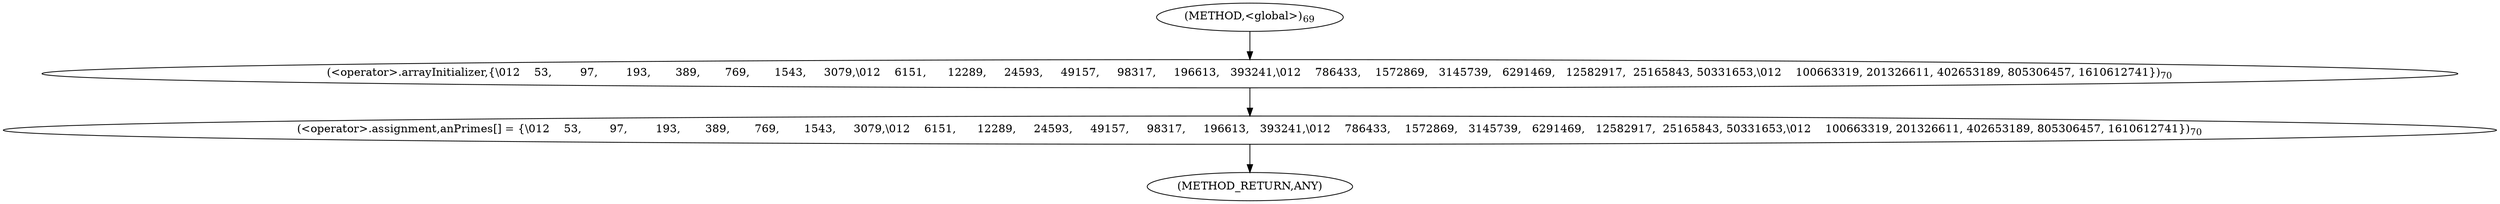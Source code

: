 digraph "&lt;global&gt;" {  
"4907" [label = <(&lt;operator&gt;.assignment,anPrimes[] = {\012    53,        97,        193,       389,       769,       1543,     3079,\012    6151,      12289,     24593,     49157,     98317,     196613,   393241,\012    786433,    1572869,   3145739,   6291469,   12582917,  25165843, 50331653,\012    100663319, 201326611, 402653189, 805306457, 1610612741})<SUB>70</SUB>> ]
"4909" [label = <(&lt;operator&gt;.arrayInitializer,{\012    53,        97,        193,       389,       769,       1543,     3079,\012    6151,      12289,     24593,     49157,     98317,     196613,   393241,\012    786433,    1572869,   3145739,   6291469,   12582917,  25165843, 50331653,\012    100663319, 201326611, 402653189, 805306457, 1610612741})<SUB>70</SUB>> ]
"4886" [label = <(METHOD,&lt;global&gt;)<SUB>69</SUB>> ]
"5881" [label = <(METHOD_RETURN,ANY)> ]
  "4907" -> "5881" 
  "4909" -> "4907" 
  "4886" -> "4909" 
}
